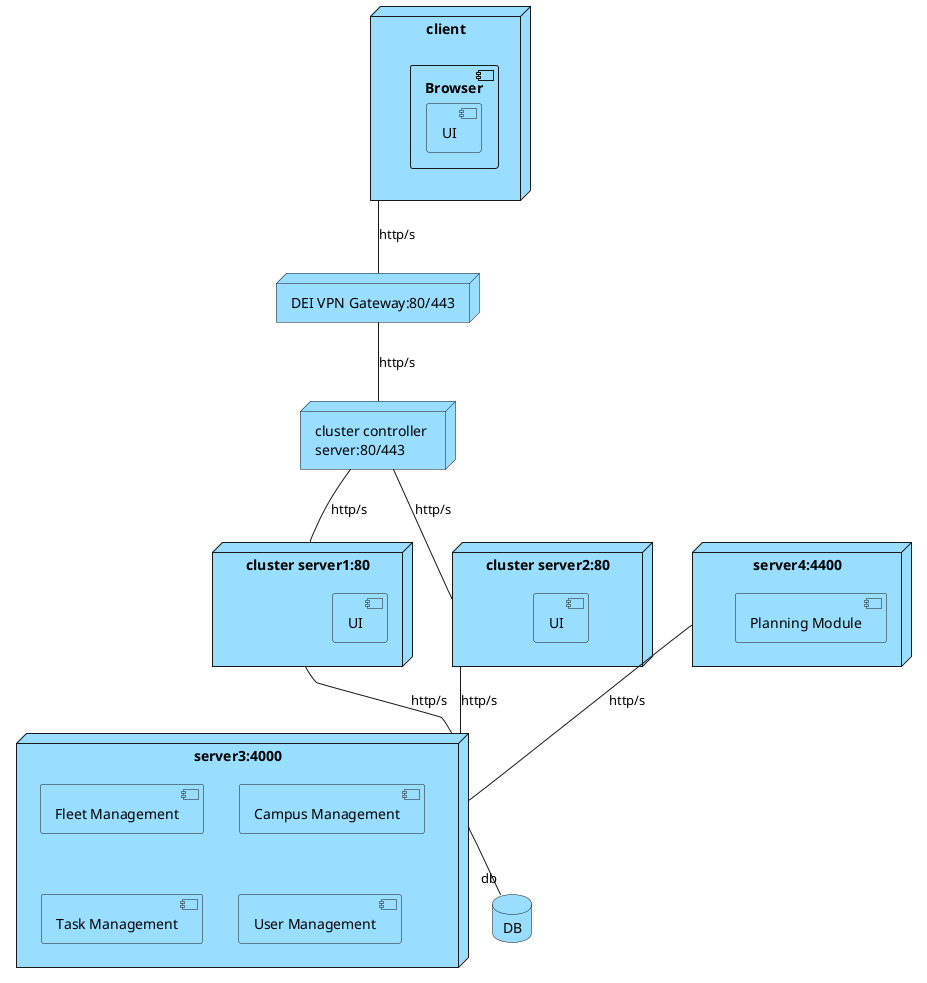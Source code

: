 @startuml Physical_View

<style>
node {
    BackgroundColor #99ddff
}
component {
    BackgroundColor #99ddff
}
database {
    BackgroundColor #99ddff
}
</style>

node "client" as local {
    component Browser{
        component UI as ui
    }
}

node "DEI VPN Gateway:80/443" as DeiVpnGateway{
}
node "cluster controller \nserver:80/443" as controller{
}
node "cluster server1:80" as server1{
    component UI as ui1
}
node "cluster server2:80" as server2{
    component UI as ui2
}

node "server3:4000" as server3{
    component "Fleet Management" as fleet
    component "Campus Management" as campus
    component "Task Management" as task
    component "User Management" as user
}

node "server4:4400" as server4{
    component "Planning Module" as planning
}

database DB
local -- DeiVpnGateway : http/s
DeiVpnGateway -- controller : http/s
controller -- server1 : http/s
controller -- server2 : http/s
server1 -- server3 : http/s
server2 -- server3 : http/s
server3 -- "db" DB
server4 -- server3 : http/s

@enduml